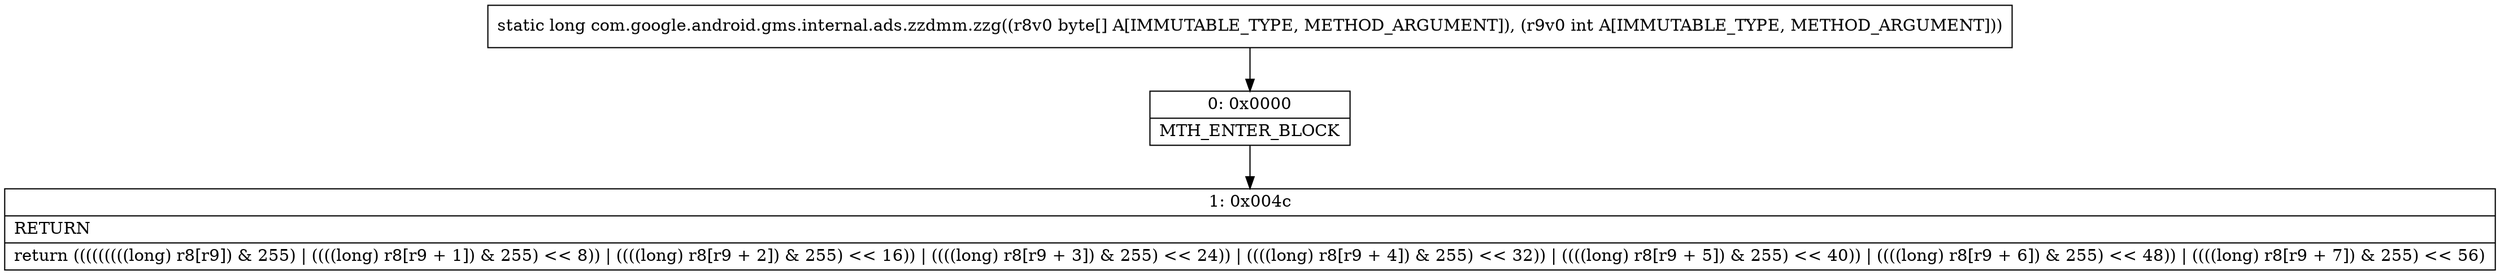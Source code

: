 digraph "CFG forcom.google.android.gms.internal.ads.zzdmm.zzg([BI)J" {
Node_0 [shape=record,label="{0\:\ 0x0000|MTH_ENTER_BLOCK\l}"];
Node_1 [shape=record,label="{1\:\ 0x004c|RETURN\l|return (((((((((long) r8[r9]) & 255) \| ((((long) r8[r9 + 1]) & 255) \<\< 8)) \| ((((long) r8[r9 + 2]) & 255) \<\< 16)) \| ((((long) r8[r9 + 3]) & 255) \<\< 24)) \| ((((long) r8[r9 + 4]) & 255) \<\< 32)) \| ((((long) r8[r9 + 5]) & 255) \<\< 40)) \| ((((long) r8[r9 + 6]) & 255) \<\< 48)) \| ((((long) r8[r9 + 7]) & 255) \<\< 56)\l}"];
MethodNode[shape=record,label="{static long com.google.android.gms.internal.ads.zzdmm.zzg((r8v0 byte[] A[IMMUTABLE_TYPE, METHOD_ARGUMENT]), (r9v0 int A[IMMUTABLE_TYPE, METHOD_ARGUMENT])) }"];
MethodNode -> Node_0;
Node_0 -> Node_1;
}

